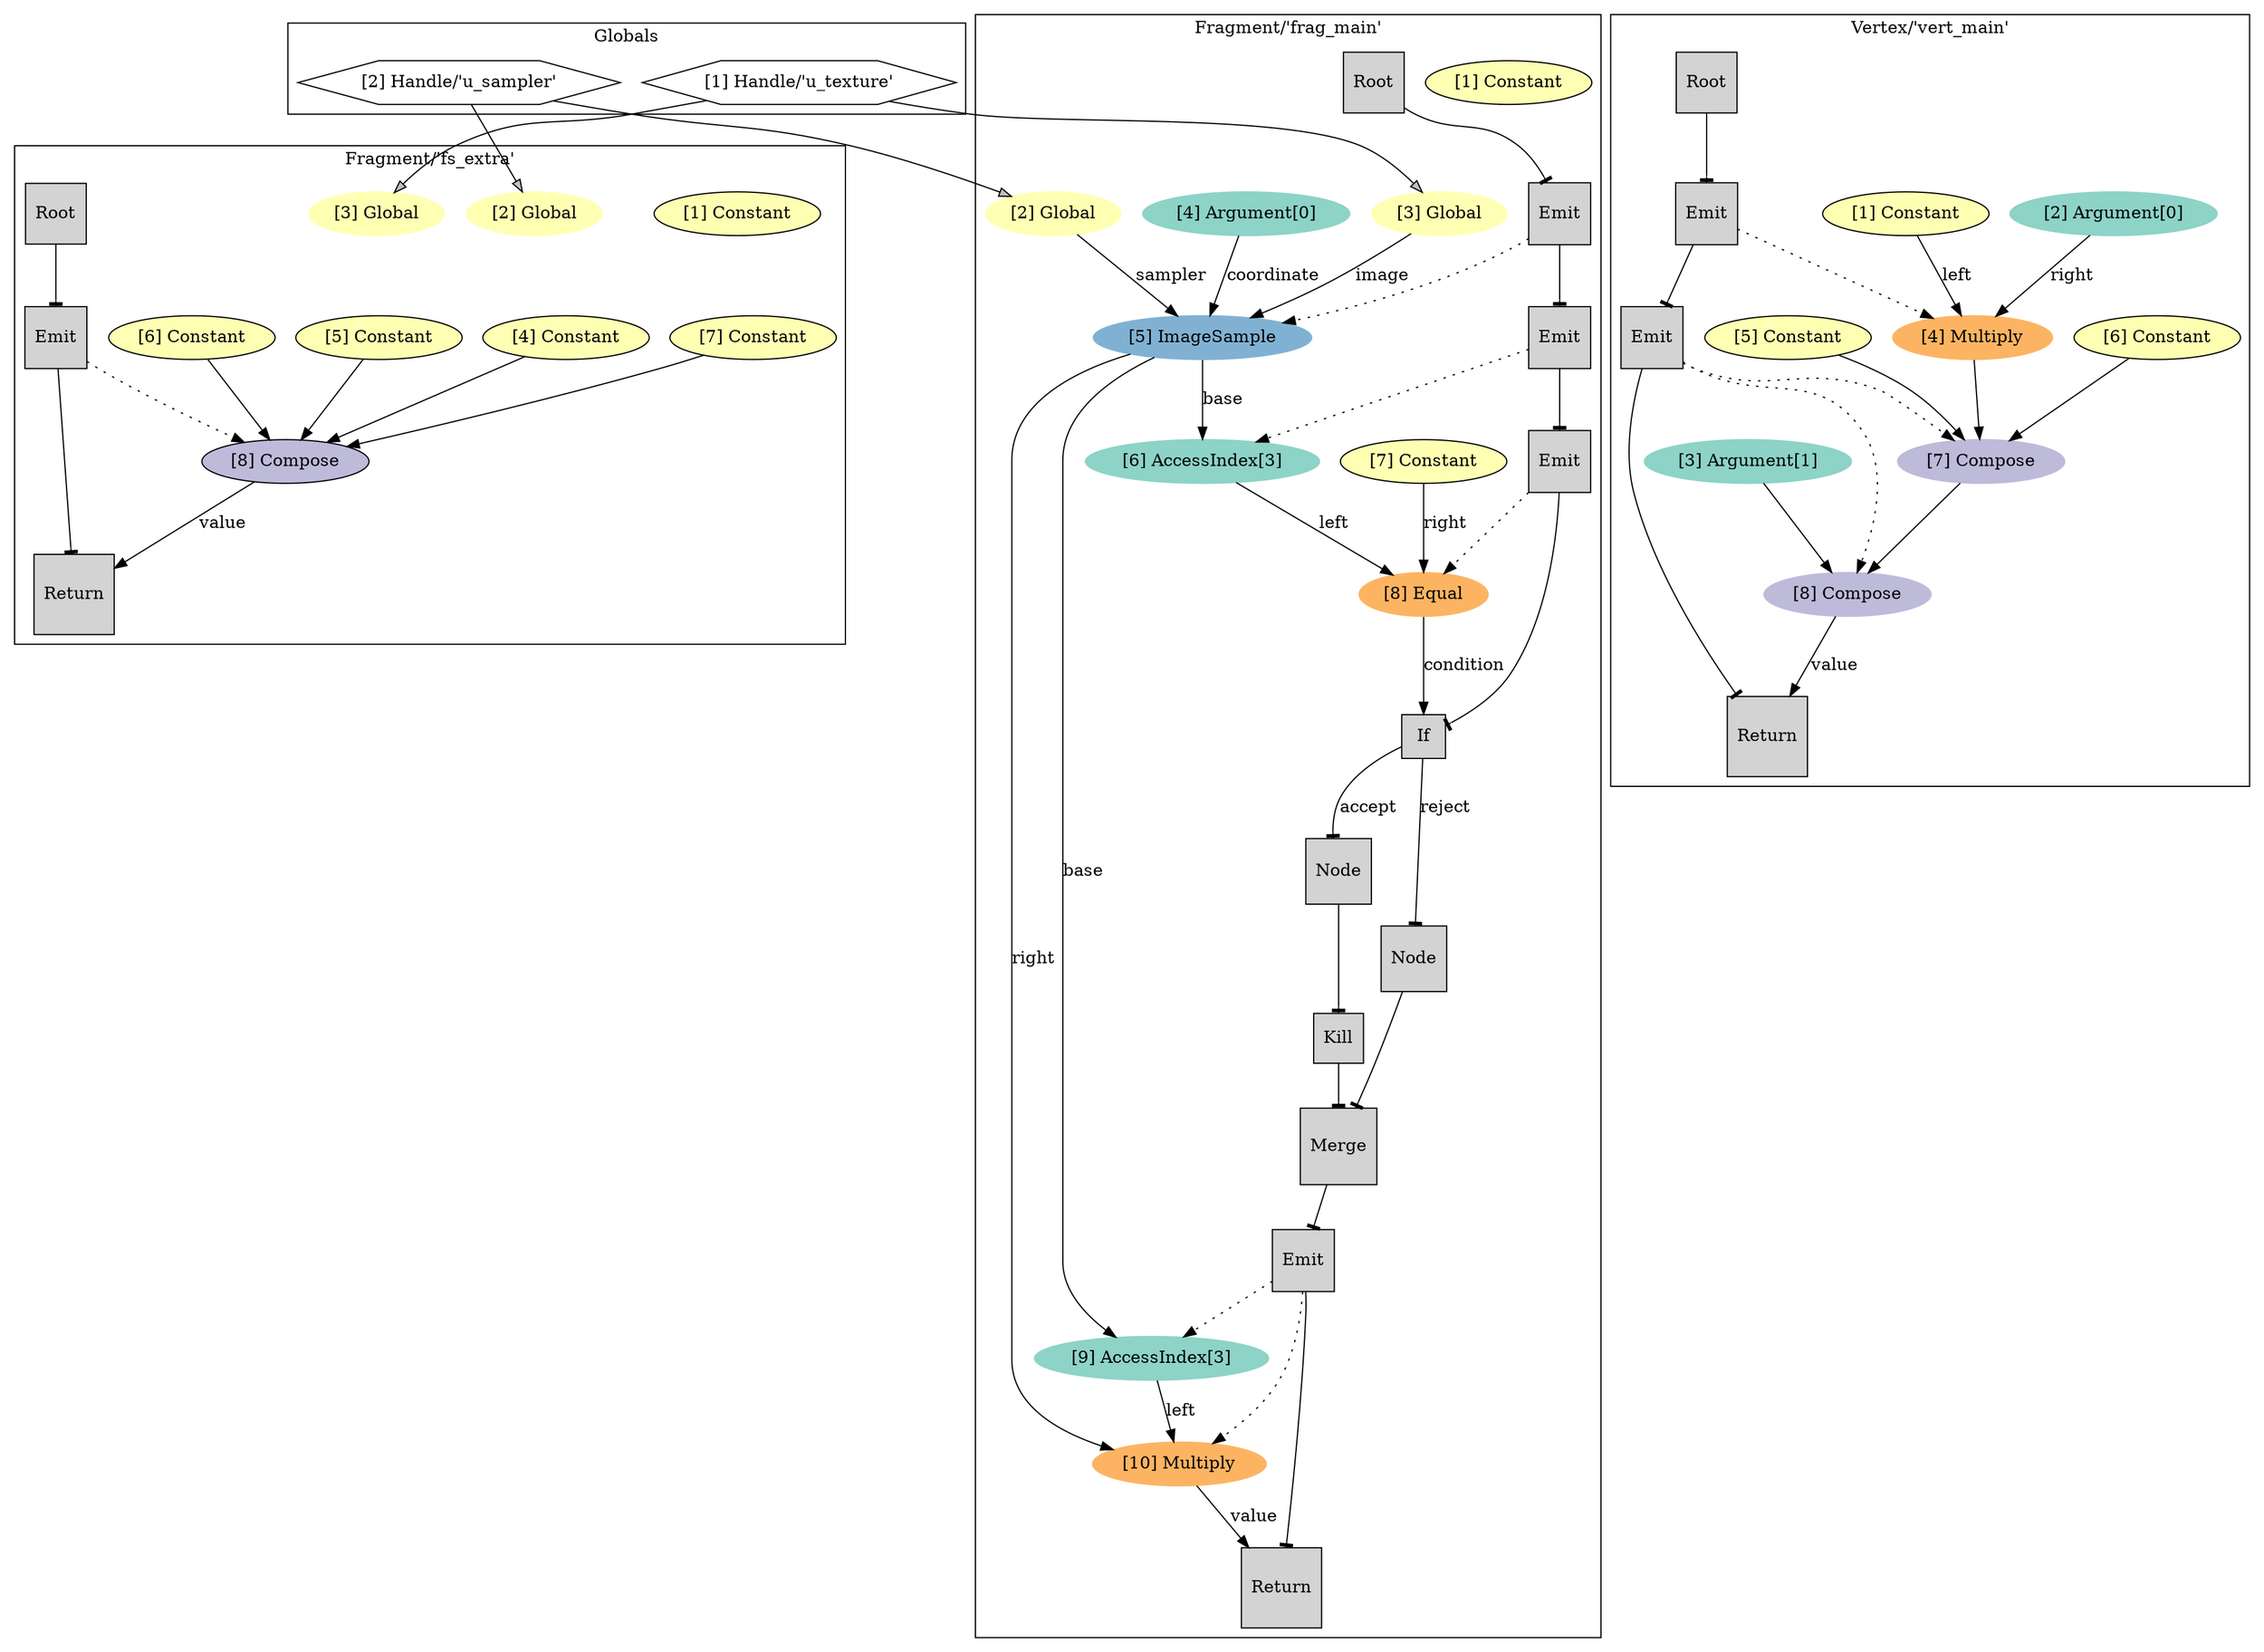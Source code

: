 digraph Module {
	subgraph cluster_globals {
		label="Globals"
		g0 [ shape=hexagon label="[1] Handle/'u_texture'" ]
		g1 [ shape=hexagon label="[2] Handle/'u_sampler'" ]
	}
	subgraph cluster_ep0 {
		label="Vertex/'vert_main'"
		node [ style=filled ]
		ep0_e0 [ fillcolor="#ffffb3" label="[1] Constant" ]
		ep0_e1 [ color="#8dd3c7" label="[2] Argument[0]" ]
		ep0_e2 [ color="#8dd3c7" label="[3] Argument[1]" ]
		ep0_e3 [ color="#fdb462" label="[4] Multiply" ]
		ep0_e1 -> ep0_e3 [ label="right" ]
		ep0_e0 -> ep0_e3 [ label="left" ]
		ep0_e4 [ fillcolor="#ffffb3" label="[5] Constant" ]
		ep0_e5 [ fillcolor="#ffffb3" label="[6] Constant" ]
		ep0_e6 [ color="#bebada" label="[7] Compose" ]
		{ ep0_e3 ep0_e4 ep0_e5 } -> ep0_e6
		ep0_e7 [ color="#bebada" label="[8] Compose" ]
		{ ep0_e2 ep0_e6 } -> ep0_e7
		ep0_s0 [ shape=square label="Root" ]
		ep0_s1 [ shape=square label="Emit" ]
		ep0_s2 [ shape=square label="Emit" ]
		ep0_s3 [ shape=square label="Return" ]
		ep0_s0 -> ep0_s1 [ arrowhead=tee label="" ]
		ep0_s1 -> ep0_s2 [ arrowhead=tee label="" ]
		ep0_s2 -> ep0_s3 [ arrowhead=tee label="" ]
		ep0_e7 -> ep0_s3 [ label="value" ]
		ep0_s1 -> ep0_e3 [ style=dotted ]
		ep0_s2 -> ep0_e6 [ style=dotted ]
		ep0_s2 -> ep0_e7 [ style=dotted ]
	}
	subgraph cluster_ep1 {
		label="Fragment/'frag_main'"
		node [ style=filled ]
		ep1_e0 [ fillcolor="#ffffb3" label="[1] Constant" ]
		ep1_e1 [ color="#ffffb3" label="[2] Global" ]
		g1 -> ep1_e1 [fillcolor=gray]
		ep1_e2 [ color="#ffffb3" label="[3] Global" ]
		g0 -> ep1_e2 [fillcolor=gray]
		ep1_e3 [ color="#8dd3c7" label="[4] Argument[0]" ]
		ep1_e4 [ color="#80b1d3" label="[5] ImageSample" ]
		ep1_e1 -> ep1_e4 [ label="sampler" ]
		ep1_e2 -> ep1_e4 [ label="image" ]
		ep1_e3 -> ep1_e4 [ label="coordinate" ]
		ep1_e5 [ color="#8dd3c7" label="[6] AccessIndex[3]" ]
		ep1_e4 -> ep1_e5 [ label="base" ]
		ep1_e6 [ fillcolor="#ffffb3" label="[7] Constant" ]
		ep1_e7 [ color="#fdb462" label="[8] Equal" ]
		ep1_e6 -> ep1_e7 [ label="right" ]
		ep1_e5 -> ep1_e7 [ label="left" ]
		ep1_e8 [ color="#8dd3c7" label="[9] AccessIndex[3]" ]
		ep1_e4 -> ep1_e8 [ label="base" ]
		ep1_e9 [ color="#fdb462" label="[10] Multiply" ]
		ep1_e4 -> ep1_e9 [ label="right" ]
		ep1_e8 -> ep1_e9 [ label="left" ]
		ep1_s0 [ shape=square label="Root" ]
		ep1_s1 [ shape=square label="Emit" ]
		ep1_s2 [ shape=square label="Emit" ]
		ep1_s3 [ shape=square label="Emit" ]
		ep1_s4 [ shape=square label="If" ]
		ep1_s5 [ shape=square label="Node" ]
		ep1_s6 [ shape=square label="Kill" ]
		ep1_s7 [ shape=square label="Node" ]
		ep1_s8 [ shape=square label="Merge" ]
		ep1_s9 [ shape=square label="Emit" ]
		ep1_s10 [ shape=square label="Return" ]
		ep1_s0 -> ep1_s1 [ arrowhead=tee label="" ]
		ep1_s1 -> ep1_s2 [ arrowhead=tee label="" ]
		ep1_s2 -> ep1_s3 [ arrowhead=tee label="" ]
		ep1_s3 -> ep1_s4 [ arrowhead=tee label="" ]
		ep1_s5 -> ep1_s6 [ arrowhead=tee label="" ]
		ep1_s4 -> ep1_s5 [ arrowhead=tee label="accept" ]
		ep1_s4 -> ep1_s7 [ arrowhead=tee label="reject" ]
		ep1_s6 -> ep1_s8 [ arrowhead=tee label="" ]
		ep1_s7 -> ep1_s8 [ arrowhead=tee label="" ]
		ep1_s8 -> ep1_s9 [ arrowhead=tee label="" ]
		ep1_s9 -> ep1_s10 [ arrowhead=tee label="" ]
		ep1_e7 -> ep1_s4 [ label="condition" ]
		ep1_e9 -> ep1_s10 [ label="value" ]
		ep1_s1 -> ep1_e4 [ style=dotted ]
		ep1_s2 -> ep1_e5 [ style=dotted ]
		ep1_s3 -> ep1_e7 [ style=dotted ]
		ep1_s9 -> ep1_e8 [ style=dotted ]
		ep1_s9 -> ep1_e9 [ style=dotted ]
	}
	subgraph cluster_ep2 {
		label="Fragment/'fs_extra'"
		node [ style=filled ]
		ep2_e0 [ fillcolor="#ffffb3" label="[1] Constant" ]
		ep2_e1 [ color="#ffffb3" label="[2] Global" ]
		g1 -> ep2_e1 [fillcolor=gray]
		ep2_e2 [ color="#ffffb3" label="[3] Global" ]
		g0 -> ep2_e2 [fillcolor=gray]
		ep2_e3 [ fillcolor="#ffffb3" label="[4] Constant" ]
		ep2_e4 [ fillcolor="#ffffb3" label="[5] Constant" ]
		ep2_e5 [ fillcolor="#ffffb3" label="[6] Constant" ]
		ep2_e6 [ fillcolor="#ffffb3" label="[7] Constant" ]
		ep2_e7 [ fillcolor="#bebada" label="[8] Compose" ]
		{ ep2_e3 ep2_e4 ep2_e5 ep2_e6 } -> ep2_e7
		ep2_s0 [ shape=square label="Root" ]
		ep2_s1 [ shape=square label="Emit" ]
		ep2_s2 [ shape=square label="Return" ]
		ep2_s0 -> ep2_s1 [ arrowhead=tee label="" ]
		ep2_s1 -> ep2_s2 [ arrowhead=tee label="" ]
		ep2_e7 -> ep2_s2 [ label="value" ]
		ep2_s1 -> ep2_e7 [ style=dotted ]
	}
}
